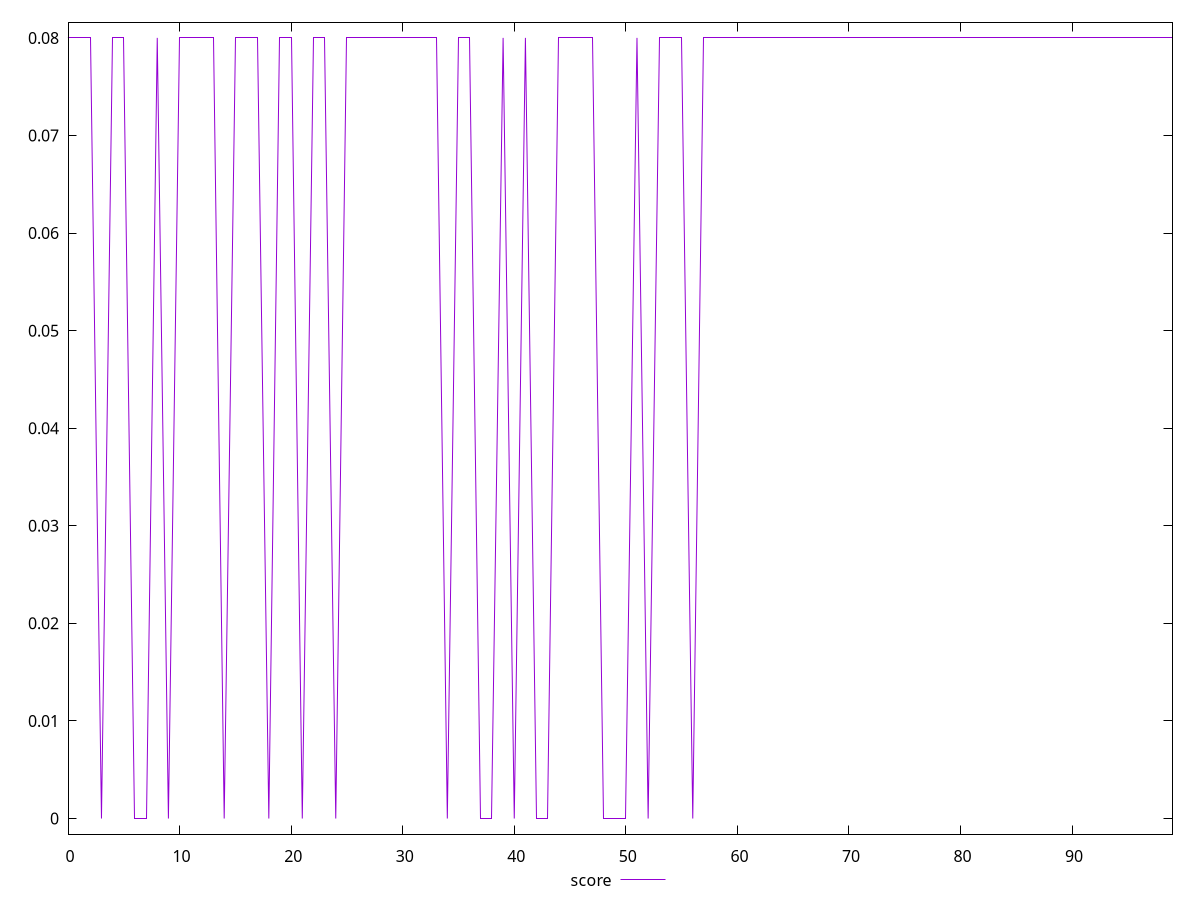 reset

$score <<EOF
0 0.08
1 0.08
2 0.08
3 0
4 0.08
5 0.08
6 0
7 0
8 0.08
9 0
10 0.08
11 0.08
12 0.08
13 0.08
14 0
15 0.08
16 0.08
17 0.08
18 0
19 0.08
20 0.08
21 0
22 0.08
23 0.08
24 0
25 0.08
26 0.08
27 0.08
28 0.08
29 0.08
30 0.08
31 0.08
32 0.08
33 0.08
34 0
35 0.08
36 0.08
37 0
38 0
39 0.08
40 0
41 0.08
42 0
43 0
44 0.08
45 0.08
46 0.08
47 0.08
48 0
49 0
50 0
51 0.08
52 0
53 0.08
54 0.08
55 0.08
56 0
57 0.08
58 0.08
59 0.08
60 0.08
61 0.08
62 0.08
63 0.08
64 0.08
65 0.08
66 0.08
67 0.08
68 0.08
69 0.08
70 0.08
71 0.08
72 0.08
73 0.08
74 0.08
75 0.08
76 0.08
77 0.08
78 0.08
79 0.08
80 0.08
81 0.08
82 0.08
83 0.08
84 0.08
85 0.08
86 0.08
87 0.08
88 0.08
89 0.08
90 0.08
91 0.08
92 0.08
93 0.08
94 0.08
95 0.08
96 0.08
97 0.08
98 0.08
99 0.08
EOF

set key outside below
set xrange [0:99]
set yrange [-0.0016:0.0816]
set trange [-0.0016:0.0816]
set terminal svg size 640, 500 enhanced background rgb 'white'
set output "report_00018_2021-02-10T15-25-16.877Z/cumulative-layout-shift/samples/pages+cached+noadtech+nomedia+nocss/score/values.svg"

plot $score title "score" with line

reset
